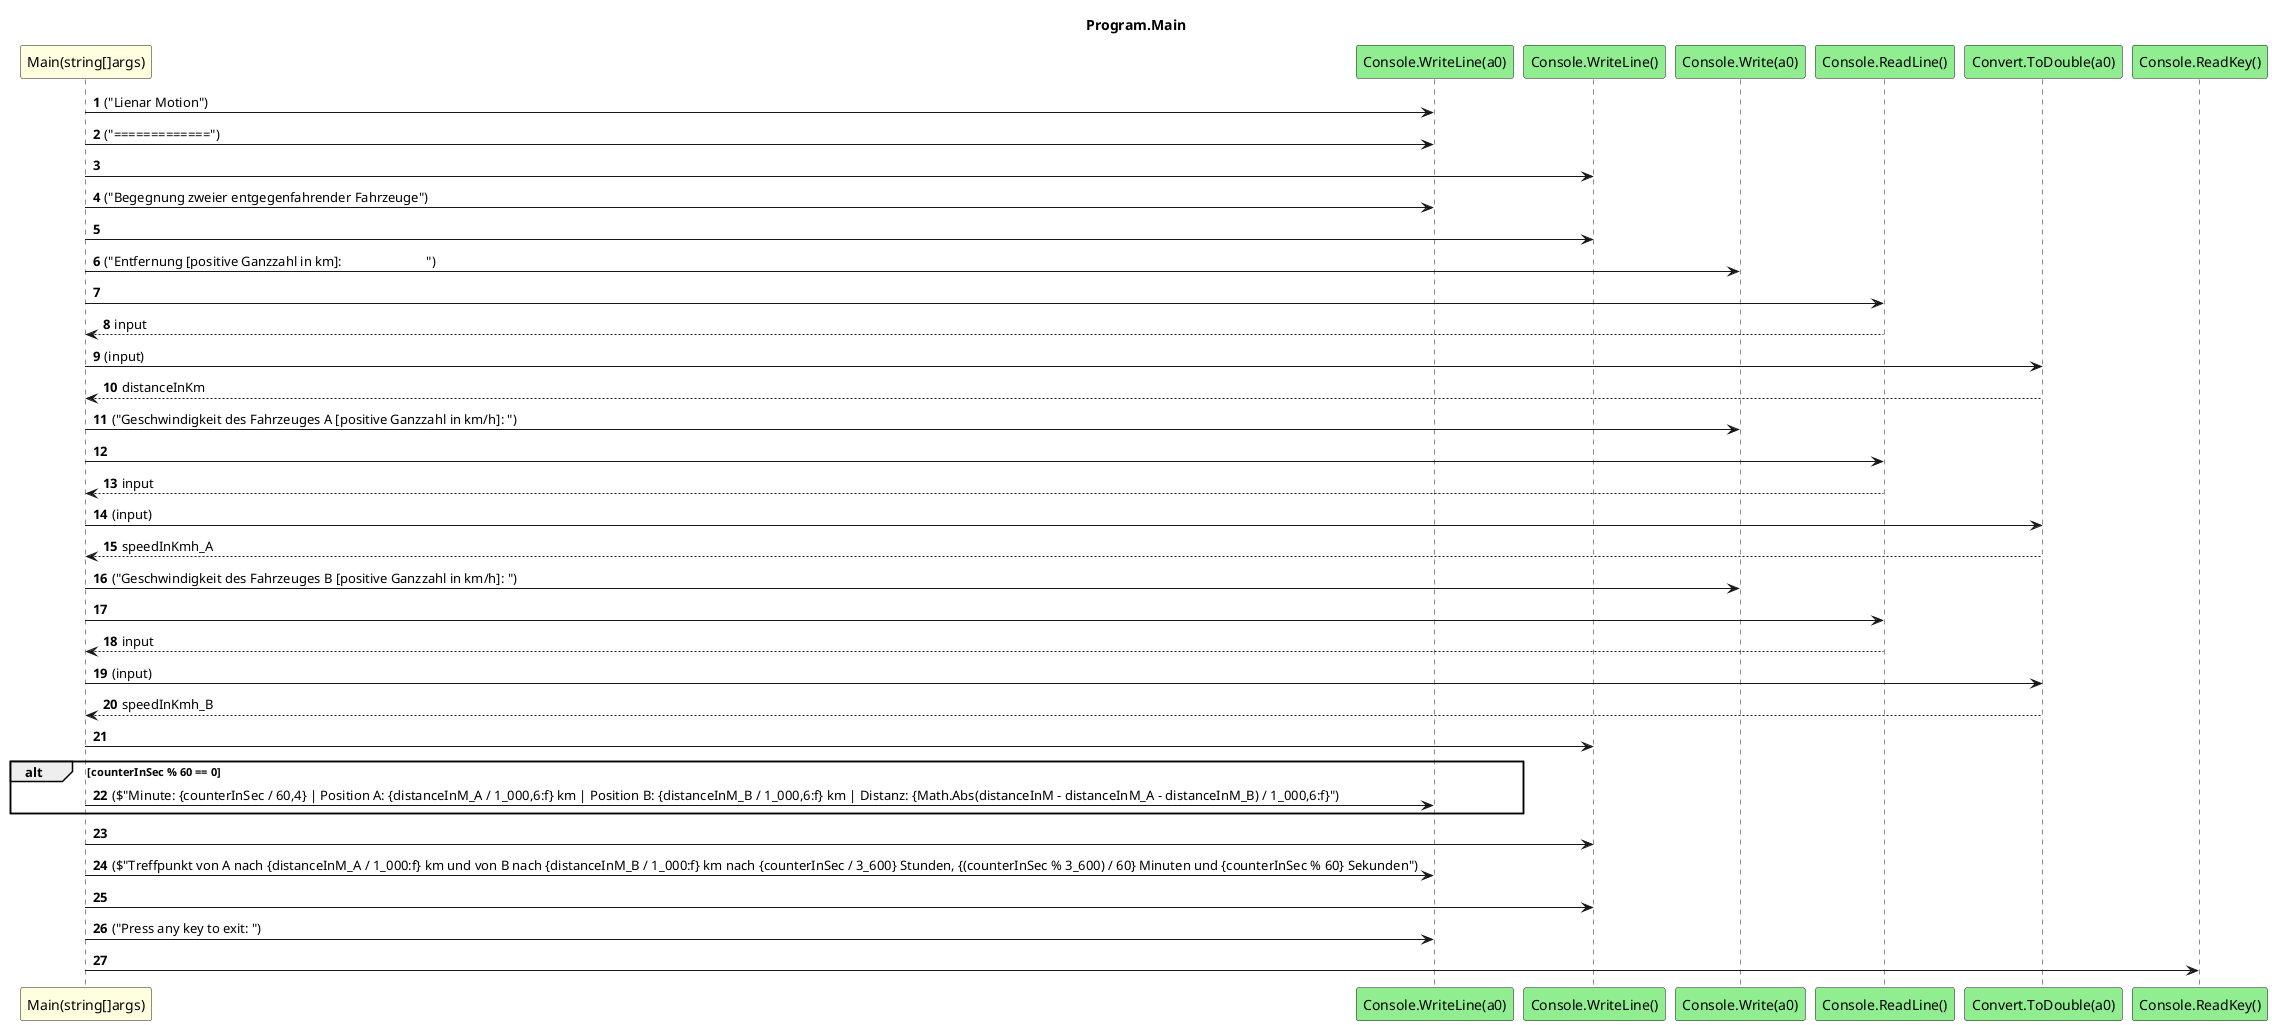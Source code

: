 @startuml Program.Main
title Program.Main
participant "Main(string[]args)" as Main_p0 #LightYellow
participant "Console.WriteLine(a0)" as Console_WriteLine_a0 #LightGreen
participant "Console.WriteLine()" as Console_WriteLine #LightGreen
participant "Console.Write(a0)" as Console_Write_a0 #LightGreen
participant "Console.ReadLine()" as Console_ReadLine #LightGreen
participant "Convert.ToDouble(a0)" as Convert_ToDouble_a0 #LightGreen
participant "Console.ReadKey()" as Console_ReadKey #LightGreen
autonumber
Main_p0 -> Console_WriteLine_a0 : ("Lienar Motion")
Main_p0 -> Console_WriteLine_a0 : ("=============")
Main_p0 -> Console_WriteLine
Main_p0 -> Console_WriteLine_a0 : ("Begegnung zweier entgegenfahrender Fahrzeuge")
Main_p0 -> Console_WriteLine
Main_p0 -> Console_Write_a0 : ("Entfernung [positive Ganzzahl in km]:                         ")
Main_p0 -> Console_ReadLine
Console_ReadLine --> Main_p0 : input
Main_p0 -> Convert_ToDouble_a0 : (input)
Convert_ToDouble_a0 --> Main_p0 : distanceInKm
Main_p0 -> Console_Write_a0 : ("Geschwindigkeit des Fahrzeuges A [positive Ganzzahl in km/h]: ")
Main_p0 -> Console_ReadLine
Console_ReadLine --> Main_p0 : input
Main_p0 -> Convert_ToDouble_a0 : (input)
Convert_ToDouble_a0 --> Main_p0 : speedInKmh_A
Main_p0 -> Console_Write_a0 : ("Geschwindigkeit des Fahrzeuges B [positive Ganzzahl in km/h]: ")
Main_p0 -> Console_ReadLine
Console_ReadLine --> Main_p0 : input
Main_p0 -> Convert_ToDouble_a0 : (input)
Convert_ToDouble_a0 --> Main_p0 : speedInKmh_B
Main_p0 -> Console_WriteLine
alt counterInSec % 60 == 0
    Main_p0 -> Console_WriteLine_a0 : ($"Minute: {counterInSec / 60,4} | Position A: {distanceInM_A / 1_000,6:f} km | Position B: {distanceInM_B / 1_000,6:f} km | Distanz: {Math.Abs(distanceInM - distanceInM_A - distanceInM_B) / 1_000,6:f}")
end
Main_p0 -> Console_WriteLine
Main_p0 -> Console_WriteLine_a0 : ($"Treffpunkt von A nach {distanceInM_A / 1_000:f} km und von B nach {distanceInM_B / 1_000:f} km nach {counterInSec / 3_600} Stunden, {(counterInSec % 3_600) / 60} Minuten und {counterInSec % 60} Sekunden")
Main_p0 -> Console_WriteLine
Main_p0 -> Console_WriteLine_a0 : ("Press any key to exit: ")
Main_p0 -> Console_ReadKey
@enduml
